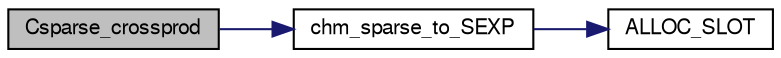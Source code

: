 digraph G
{
  edge [fontname="FreeSans",fontsize=10,labelfontname="FreeSans",labelfontsize=10];
  node [fontname="FreeSans",fontsize=10,shape=record];
  rankdir=LR;
  Node1 [label="Csparse_crossprod",height=0.2,width=0.4,color="black", fillcolor="grey75", style="filled" fontcolor="black"];
  Node1 -> Node2 [color="midnightblue",fontsize=10,style="solid",fontname="FreeSans"];
  Node2 [label="chm_sparse_to_SEXP",height=0.2,width=0.4,color="black", fillcolor="white", style="filled",URL="$chm__common_8c.html#7aa1a6e564c24a55b031b5c03b3313f4",tooltip="Copy the contents of a to an appropriate CsparseMatrix object and, optionally, free..."];
  Node2 -> Node3 [color="midnightblue",fontsize=10,style="solid",fontname="FreeSans"];
  Node3 [label="ALLOC_SLOT",height=0.2,width=0.4,color="black", fillcolor="white", style="filled",URL="$Mutils_8h.html#f7f59236ca18ab52131cf71f4a7b0786",tooltip="Allocate an SEXP of given type and length, assign it as slot nm in the object, and..."];
}
